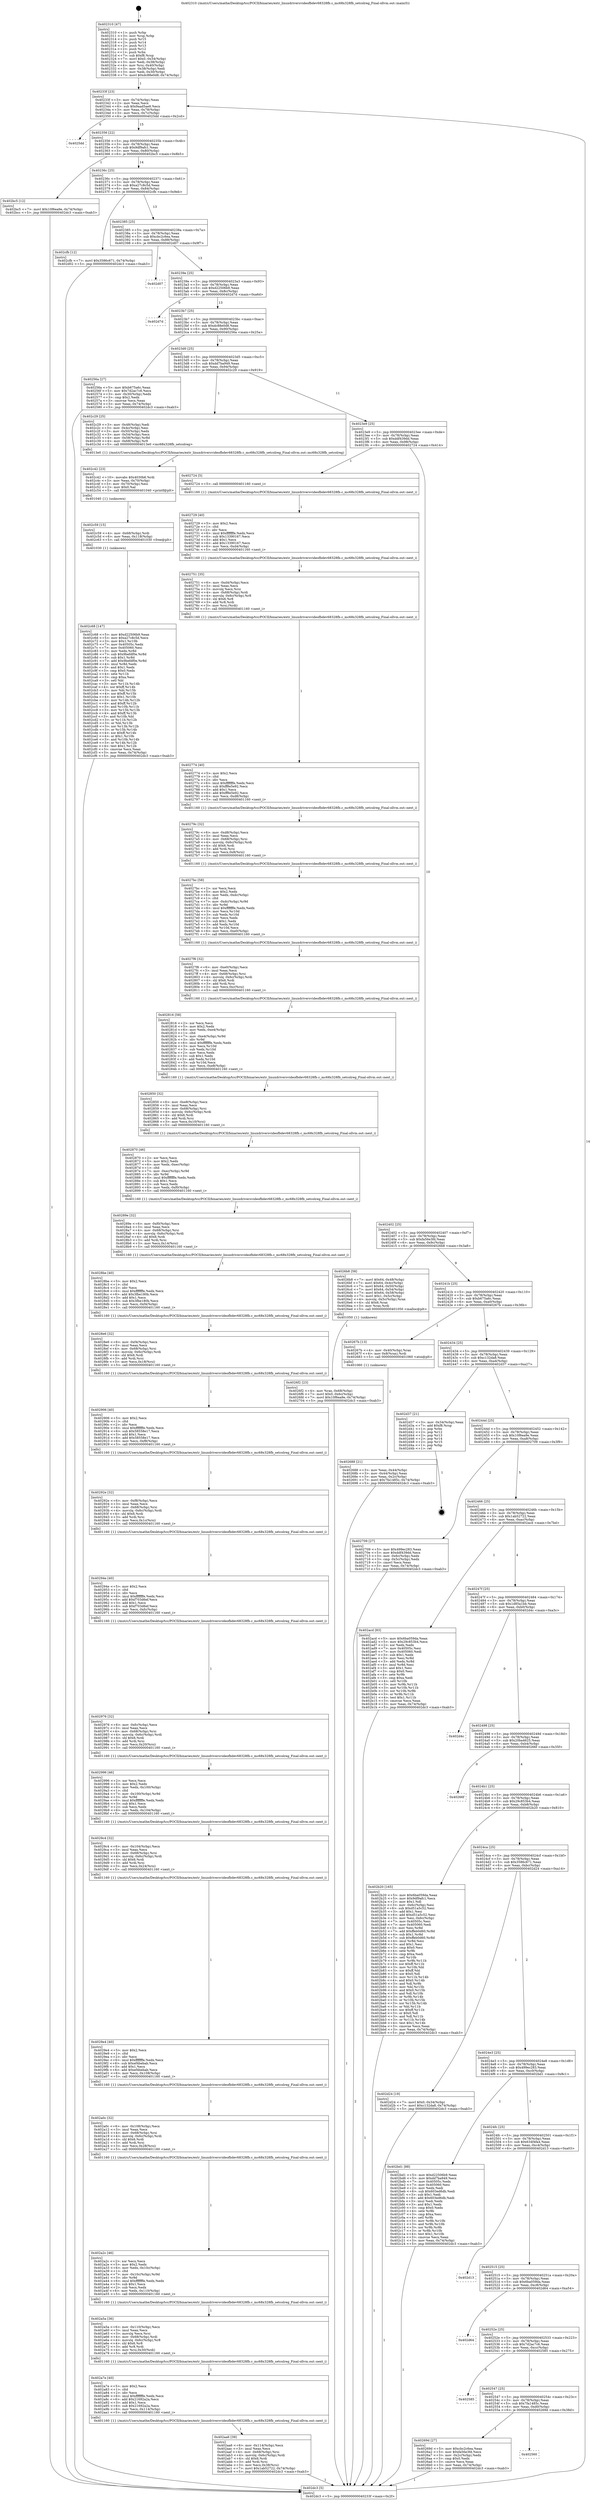 digraph "0x402310" {
  label = "0x402310 (/mnt/c/Users/mathe/Desktop/tcc/POCII/binaries/extr_linuxdriversvideofbdev68328fb.c_mc68x328fb_setcolreg_Final-ollvm.out::main(0))"
  labelloc = "t"
  node[shape=record]

  Entry [label="",width=0.3,height=0.3,shape=circle,fillcolor=black,style=filled]
  "0x40233f" [label="{
     0x40233f [23]\l
     | [instrs]\l
     &nbsp;&nbsp;0x40233f \<+3\>: mov -0x74(%rbp),%eax\l
     &nbsp;&nbsp;0x402342 \<+2\>: mov %eax,%ecx\l
     &nbsp;&nbsp;0x402344 \<+6\>: sub $0x9aad5ae9,%ecx\l
     &nbsp;&nbsp;0x40234a \<+3\>: mov %eax,-0x78(%rbp)\l
     &nbsp;&nbsp;0x40234d \<+3\>: mov %ecx,-0x7c(%rbp)\l
     &nbsp;&nbsp;0x402350 \<+6\>: je 00000000004025dd \<main+0x2cd\>\l
  }"]
  "0x4025dd" [label="{
     0x4025dd\l
  }", style=dashed]
  "0x402356" [label="{
     0x402356 [22]\l
     | [instrs]\l
     &nbsp;&nbsp;0x402356 \<+5\>: jmp 000000000040235b \<main+0x4b\>\l
     &nbsp;&nbsp;0x40235b \<+3\>: mov -0x78(%rbp),%eax\l
     &nbsp;&nbsp;0x40235e \<+5\>: sub $0x9df9afc1,%eax\l
     &nbsp;&nbsp;0x402363 \<+3\>: mov %eax,-0x80(%rbp)\l
     &nbsp;&nbsp;0x402366 \<+6\>: je 0000000000402bc5 \<main+0x8b5\>\l
  }"]
  Exit [label="",width=0.3,height=0.3,shape=circle,fillcolor=black,style=filled,peripheries=2]
  "0x402bc5" [label="{
     0x402bc5 [12]\l
     | [instrs]\l
     &nbsp;&nbsp;0x402bc5 \<+7\>: movl $0x10f6ea9e,-0x74(%rbp)\l
     &nbsp;&nbsp;0x402bcc \<+5\>: jmp 0000000000402dc3 \<main+0xab3\>\l
  }"]
  "0x40236c" [label="{
     0x40236c [25]\l
     | [instrs]\l
     &nbsp;&nbsp;0x40236c \<+5\>: jmp 0000000000402371 \<main+0x61\>\l
     &nbsp;&nbsp;0x402371 \<+3\>: mov -0x78(%rbp),%eax\l
     &nbsp;&nbsp;0x402374 \<+5\>: sub $0xa27c8c5d,%eax\l
     &nbsp;&nbsp;0x402379 \<+6\>: mov %eax,-0x84(%rbp)\l
     &nbsp;&nbsp;0x40237f \<+6\>: je 0000000000402cfb \<main+0x9eb\>\l
  }"]
  "0x402c68" [label="{
     0x402c68 [147]\l
     | [instrs]\l
     &nbsp;&nbsp;0x402c68 \<+5\>: mov $0xd22506b9,%eax\l
     &nbsp;&nbsp;0x402c6d \<+5\>: mov $0xa27c8c5d,%ecx\l
     &nbsp;&nbsp;0x402c72 \<+3\>: mov $0x1,%r10b\l
     &nbsp;&nbsp;0x402c75 \<+7\>: mov 0x40505c,%edx\l
     &nbsp;&nbsp;0x402c7c \<+7\>: mov 0x405060,%esi\l
     &nbsp;&nbsp;0x402c83 \<+3\>: mov %edx,%r8d\l
     &nbsp;&nbsp;0x402c86 \<+7\>: sub $0x9befdf0e,%r8d\l
     &nbsp;&nbsp;0x402c8d \<+4\>: sub $0x1,%r8d\l
     &nbsp;&nbsp;0x402c91 \<+7\>: add $0x9befdf0e,%r8d\l
     &nbsp;&nbsp;0x402c98 \<+4\>: imul %r8d,%edx\l
     &nbsp;&nbsp;0x402c9c \<+3\>: and $0x1,%edx\l
     &nbsp;&nbsp;0x402c9f \<+3\>: cmp $0x0,%edx\l
     &nbsp;&nbsp;0x402ca2 \<+4\>: sete %r11b\l
     &nbsp;&nbsp;0x402ca6 \<+3\>: cmp $0xa,%esi\l
     &nbsp;&nbsp;0x402ca9 \<+3\>: setl %bl\l
     &nbsp;&nbsp;0x402cac \<+3\>: mov %r11b,%r14b\l
     &nbsp;&nbsp;0x402caf \<+4\>: xor $0xff,%r14b\l
     &nbsp;&nbsp;0x402cb3 \<+3\>: mov %bl,%r15b\l
     &nbsp;&nbsp;0x402cb6 \<+4\>: xor $0xff,%r15b\l
     &nbsp;&nbsp;0x402cba \<+4\>: xor $0x1,%r10b\l
     &nbsp;&nbsp;0x402cbe \<+3\>: mov %r14b,%r12b\l
     &nbsp;&nbsp;0x402cc1 \<+4\>: and $0xff,%r12b\l
     &nbsp;&nbsp;0x402cc5 \<+3\>: and %r10b,%r11b\l
     &nbsp;&nbsp;0x402cc8 \<+3\>: mov %r15b,%r13b\l
     &nbsp;&nbsp;0x402ccb \<+4\>: and $0xff,%r13b\l
     &nbsp;&nbsp;0x402ccf \<+3\>: and %r10b,%bl\l
     &nbsp;&nbsp;0x402cd2 \<+3\>: or %r11b,%r12b\l
     &nbsp;&nbsp;0x402cd5 \<+3\>: or %bl,%r13b\l
     &nbsp;&nbsp;0x402cd8 \<+3\>: xor %r13b,%r12b\l
     &nbsp;&nbsp;0x402cdb \<+3\>: or %r15b,%r14b\l
     &nbsp;&nbsp;0x402cde \<+4\>: xor $0xff,%r14b\l
     &nbsp;&nbsp;0x402ce2 \<+4\>: or $0x1,%r10b\l
     &nbsp;&nbsp;0x402ce6 \<+3\>: and %r10b,%r14b\l
     &nbsp;&nbsp;0x402ce9 \<+3\>: or %r14b,%r12b\l
     &nbsp;&nbsp;0x402cec \<+4\>: test $0x1,%r12b\l
     &nbsp;&nbsp;0x402cf0 \<+3\>: cmovne %ecx,%eax\l
     &nbsp;&nbsp;0x402cf3 \<+3\>: mov %eax,-0x74(%rbp)\l
     &nbsp;&nbsp;0x402cf6 \<+5\>: jmp 0000000000402dc3 \<main+0xab3\>\l
  }"]
  "0x402cfb" [label="{
     0x402cfb [12]\l
     | [instrs]\l
     &nbsp;&nbsp;0x402cfb \<+7\>: movl $0x3586c671,-0x74(%rbp)\l
     &nbsp;&nbsp;0x402d02 \<+5\>: jmp 0000000000402dc3 \<main+0xab3\>\l
  }"]
  "0x402385" [label="{
     0x402385 [25]\l
     | [instrs]\l
     &nbsp;&nbsp;0x402385 \<+5\>: jmp 000000000040238a \<main+0x7a\>\l
     &nbsp;&nbsp;0x40238a \<+3\>: mov -0x78(%rbp),%eax\l
     &nbsp;&nbsp;0x40238d \<+5\>: sub $0xcbc2c6ea,%eax\l
     &nbsp;&nbsp;0x402392 \<+6\>: mov %eax,-0x88(%rbp)\l
     &nbsp;&nbsp;0x402398 \<+6\>: je 0000000000402d07 \<main+0x9f7\>\l
  }"]
  "0x402c59" [label="{
     0x402c59 [15]\l
     | [instrs]\l
     &nbsp;&nbsp;0x402c59 \<+4\>: mov -0x68(%rbp),%rdi\l
     &nbsp;&nbsp;0x402c5d \<+6\>: mov %eax,-0x118(%rbp)\l
     &nbsp;&nbsp;0x402c63 \<+5\>: call 0000000000401030 \<free@plt\>\l
     | [calls]\l
     &nbsp;&nbsp;0x401030 \{1\} (unknown)\l
  }"]
  "0x402d07" [label="{
     0x402d07\l
  }", style=dashed]
  "0x40239e" [label="{
     0x40239e [25]\l
     | [instrs]\l
     &nbsp;&nbsp;0x40239e \<+5\>: jmp 00000000004023a3 \<main+0x93\>\l
     &nbsp;&nbsp;0x4023a3 \<+3\>: mov -0x78(%rbp),%eax\l
     &nbsp;&nbsp;0x4023a6 \<+5\>: sub $0xd22506b9,%eax\l
     &nbsp;&nbsp;0x4023ab \<+6\>: mov %eax,-0x8c(%rbp)\l
     &nbsp;&nbsp;0x4023b1 \<+6\>: je 0000000000402d7d \<main+0xa6d\>\l
  }"]
  "0x402c42" [label="{
     0x402c42 [23]\l
     | [instrs]\l
     &nbsp;&nbsp;0x402c42 \<+10\>: movabs $0x4030b6,%rdi\l
     &nbsp;&nbsp;0x402c4c \<+3\>: mov %eax,-0x70(%rbp)\l
     &nbsp;&nbsp;0x402c4f \<+3\>: mov -0x70(%rbp),%esi\l
     &nbsp;&nbsp;0x402c52 \<+2\>: mov $0x0,%al\l
     &nbsp;&nbsp;0x402c54 \<+5\>: call 0000000000401040 \<printf@plt\>\l
     | [calls]\l
     &nbsp;&nbsp;0x401040 \{1\} (unknown)\l
  }"]
  "0x402d7d" [label="{
     0x402d7d\l
  }", style=dashed]
  "0x4023b7" [label="{
     0x4023b7 [25]\l
     | [instrs]\l
     &nbsp;&nbsp;0x4023b7 \<+5\>: jmp 00000000004023bc \<main+0xac\>\l
     &nbsp;&nbsp;0x4023bc \<+3\>: mov -0x78(%rbp),%eax\l
     &nbsp;&nbsp;0x4023bf \<+5\>: sub $0xdc88e0d8,%eax\l
     &nbsp;&nbsp;0x4023c4 \<+6\>: mov %eax,-0x90(%rbp)\l
     &nbsp;&nbsp;0x4023ca \<+6\>: je 000000000040256a \<main+0x25a\>\l
  }"]
  "0x402aa6" [label="{
     0x402aa6 [39]\l
     | [instrs]\l
     &nbsp;&nbsp;0x402aa6 \<+6\>: mov -0x114(%rbp),%ecx\l
     &nbsp;&nbsp;0x402aac \<+3\>: imul %eax,%ecx\l
     &nbsp;&nbsp;0x402aaf \<+4\>: mov -0x68(%rbp),%rsi\l
     &nbsp;&nbsp;0x402ab3 \<+4\>: movslq -0x6c(%rbp),%rdi\l
     &nbsp;&nbsp;0x402ab7 \<+4\>: shl $0x6,%rdi\l
     &nbsp;&nbsp;0x402abb \<+3\>: add %rdi,%rsi\l
     &nbsp;&nbsp;0x402abe \<+3\>: mov %ecx,0x38(%rsi)\l
     &nbsp;&nbsp;0x402ac1 \<+7\>: movl $0x1ab52722,-0x74(%rbp)\l
     &nbsp;&nbsp;0x402ac8 \<+5\>: jmp 0000000000402dc3 \<main+0xab3\>\l
  }"]
  "0x40256a" [label="{
     0x40256a [27]\l
     | [instrs]\l
     &nbsp;&nbsp;0x40256a \<+5\>: mov $0xb675a6c,%eax\l
     &nbsp;&nbsp;0x40256f \<+5\>: mov $0x7d2ac7c6,%ecx\l
     &nbsp;&nbsp;0x402574 \<+3\>: mov -0x30(%rbp),%edx\l
     &nbsp;&nbsp;0x402577 \<+3\>: cmp $0x2,%edx\l
     &nbsp;&nbsp;0x40257a \<+3\>: cmovne %ecx,%eax\l
     &nbsp;&nbsp;0x40257d \<+3\>: mov %eax,-0x74(%rbp)\l
     &nbsp;&nbsp;0x402580 \<+5\>: jmp 0000000000402dc3 \<main+0xab3\>\l
  }"]
  "0x4023d0" [label="{
     0x4023d0 [25]\l
     | [instrs]\l
     &nbsp;&nbsp;0x4023d0 \<+5\>: jmp 00000000004023d5 \<main+0xc5\>\l
     &nbsp;&nbsp;0x4023d5 \<+3\>: mov -0x78(%rbp),%eax\l
     &nbsp;&nbsp;0x4023d8 \<+5\>: sub $0xdd7ba949,%eax\l
     &nbsp;&nbsp;0x4023dd \<+6\>: mov %eax,-0x94(%rbp)\l
     &nbsp;&nbsp;0x4023e3 \<+6\>: je 0000000000402c29 \<main+0x919\>\l
  }"]
  "0x402dc3" [label="{
     0x402dc3 [5]\l
     | [instrs]\l
     &nbsp;&nbsp;0x402dc3 \<+5\>: jmp 000000000040233f \<main+0x2f\>\l
  }"]
  "0x402310" [label="{
     0x402310 [47]\l
     | [instrs]\l
     &nbsp;&nbsp;0x402310 \<+1\>: push %rbp\l
     &nbsp;&nbsp;0x402311 \<+3\>: mov %rsp,%rbp\l
     &nbsp;&nbsp;0x402314 \<+2\>: push %r15\l
     &nbsp;&nbsp;0x402316 \<+2\>: push %r14\l
     &nbsp;&nbsp;0x402318 \<+2\>: push %r13\l
     &nbsp;&nbsp;0x40231a \<+2\>: push %r12\l
     &nbsp;&nbsp;0x40231c \<+1\>: push %rbx\l
     &nbsp;&nbsp;0x40231d \<+7\>: sub $0xf8,%rsp\l
     &nbsp;&nbsp;0x402324 \<+7\>: movl $0x0,-0x34(%rbp)\l
     &nbsp;&nbsp;0x40232b \<+3\>: mov %edi,-0x38(%rbp)\l
     &nbsp;&nbsp;0x40232e \<+4\>: mov %rsi,-0x40(%rbp)\l
     &nbsp;&nbsp;0x402332 \<+3\>: mov -0x38(%rbp),%edi\l
     &nbsp;&nbsp;0x402335 \<+3\>: mov %edi,-0x30(%rbp)\l
     &nbsp;&nbsp;0x402338 \<+7\>: movl $0xdc88e0d8,-0x74(%rbp)\l
  }"]
  "0x402a7e" [label="{
     0x402a7e [40]\l
     | [instrs]\l
     &nbsp;&nbsp;0x402a7e \<+5\>: mov $0x2,%ecx\l
     &nbsp;&nbsp;0x402a83 \<+1\>: cltd\l
     &nbsp;&nbsp;0x402a84 \<+2\>: idiv %ecx\l
     &nbsp;&nbsp;0x402a86 \<+6\>: imul $0xfffffffe,%edx,%ecx\l
     &nbsp;&nbsp;0x402a8c \<+6\>: add $0x21692a2a,%ecx\l
     &nbsp;&nbsp;0x402a92 \<+3\>: add $0x1,%ecx\l
     &nbsp;&nbsp;0x402a95 \<+6\>: sub $0x21692a2a,%ecx\l
     &nbsp;&nbsp;0x402a9b \<+6\>: mov %ecx,-0x114(%rbp)\l
     &nbsp;&nbsp;0x402aa1 \<+5\>: call 0000000000401160 \<next_i\>\l
     | [calls]\l
     &nbsp;&nbsp;0x401160 \{1\} (/mnt/c/Users/mathe/Desktop/tcc/POCII/binaries/extr_linuxdriversvideofbdev68328fb.c_mc68x328fb_setcolreg_Final-ollvm.out::next_i)\l
  }"]
  "0x402c29" [label="{
     0x402c29 [25]\l
     | [instrs]\l
     &nbsp;&nbsp;0x402c29 \<+3\>: mov -0x48(%rbp),%edi\l
     &nbsp;&nbsp;0x402c2c \<+3\>: mov -0x4c(%rbp),%esi\l
     &nbsp;&nbsp;0x402c2f \<+3\>: mov -0x50(%rbp),%edx\l
     &nbsp;&nbsp;0x402c32 \<+3\>: mov -0x54(%rbp),%ecx\l
     &nbsp;&nbsp;0x402c35 \<+4\>: mov -0x58(%rbp),%r8d\l
     &nbsp;&nbsp;0x402c39 \<+4\>: mov -0x68(%rbp),%r9\l
     &nbsp;&nbsp;0x402c3d \<+5\>: call 00000000004013e0 \<mc68x328fb_setcolreg\>\l
     | [calls]\l
     &nbsp;&nbsp;0x4013e0 \{1\} (/mnt/c/Users/mathe/Desktop/tcc/POCII/binaries/extr_linuxdriversvideofbdev68328fb.c_mc68x328fb_setcolreg_Final-ollvm.out::mc68x328fb_setcolreg)\l
  }"]
  "0x4023e9" [label="{
     0x4023e9 [25]\l
     | [instrs]\l
     &nbsp;&nbsp;0x4023e9 \<+5\>: jmp 00000000004023ee \<main+0xde\>\l
     &nbsp;&nbsp;0x4023ee \<+3\>: mov -0x78(%rbp),%eax\l
     &nbsp;&nbsp;0x4023f1 \<+5\>: sub $0xddf439dd,%eax\l
     &nbsp;&nbsp;0x4023f6 \<+6\>: mov %eax,-0x98(%rbp)\l
     &nbsp;&nbsp;0x4023fc \<+6\>: je 0000000000402724 \<main+0x414\>\l
  }"]
  "0x402a5a" [label="{
     0x402a5a [36]\l
     | [instrs]\l
     &nbsp;&nbsp;0x402a5a \<+6\>: mov -0x110(%rbp),%ecx\l
     &nbsp;&nbsp;0x402a60 \<+3\>: imul %eax,%ecx\l
     &nbsp;&nbsp;0x402a63 \<+3\>: movslq %ecx,%rsi\l
     &nbsp;&nbsp;0x402a66 \<+4\>: mov -0x68(%rbp),%rdi\l
     &nbsp;&nbsp;0x402a6a \<+4\>: movslq -0x6c(%rbp),%r8\l
     &nbsp;&nbsp;0x402a6e \<+4\>: shl $0x6,%r8\l
     &nbsp;&nbsp;0x402a72 \<+3\>: add %r8,%rdi\l
     &nbsp;&nbsp;0x402a75 \<+4\>: mov %rsi,0x30(%rdi)\l
     &nbsp;&nbsp;0x402a79 \<+5\>: call 0000000000401160 \<next_i\>\l
     | [calls]\l
     &nbsp;&nbsp;0x401160 \{1\} (/mnt/c/Users/mathe/Desktop/tcc/POCII/binaries/extr_linuxdriversvideofbdev68328fb.c_mc68x328fb_setcolreg_Final-ollvm.out::next_i)\l
  }"]
  "0x402724" [label="{
     0x402724 [5]\l
     | [instrs]\l
     &nbsp;&nbsp;0x402724 \<+5\>: call 0000000000401160 \<next_i\>\l
     | [calls]\l
     &nbsp;&nbsp;0x401160 \{1\} (/mnt/c/Users/mathe/Desktop/tcc/POCII/binaries/extr_linuxdriversvideofbdev68328fb.c_mc68x328fb_setcolreg_Final-ollvm.out::next_i)\l
  }"]
  "0x402402" [label="{
     0x402402 [25]\l
     | [instrs]\l
     &nbsp;&nbsp;0x402402 \<+5\>: jmp 0000000000402407 \<main+0xf7\>\l
     &nbsp;&nbsp;0x402407 \<+3\>: mov -0x78(%rbp),%eax\l
     &nbsp;&nbsp;0x40240a \<+5\>: sub $0xfa56e3fd,%eax\l
     &nbsp;&nbsp;0x40240f \<+6\>: mov %eax,-0x9c(%rbp)\l
     &nbsp;&nbsp;0x402415 \<+6\>: je 00000000004026b8 \<main+0x3a8\>\l
  }"]
  "0x402a2c" [label="{
     0x402a2c [46]\l
     | [instrs]\l
     &nbsp;&nbsp;0x402a2c \<+2\>: xor %ecx,%ecx\l
     &nbsp;&nbsp;0x402a2e \<+5\>: mov $0x2,%edx\l
     &nbsp;&nbsp;0x402a33 \<+6\>: mov %edx,-0x10c(%rbp)\l
     &nbsp;&nbsp;0x402a39 \<+1\>: cltd\l
     &nbsp;&nbsp;0x402a3a \<+7\>: mov -0x10c(%rbp),%r9d\l
     &nbsp;&nbsp;0x402a41 \<+3\>: idiv %r9d\l
     &nbsp;&nbsp;0x402a44 \<+6\>: imul $0xfffffffe,%edx,%edx\l
     &nbsp;&nbsp;0x402a4a \<+3\>: sub $0x1,%ecx\l
     &nbsp;&nbsp;0x402a4d \<+2\>: sub %ecx,%edx\l
     &nbsp;&nbsp;0x402a4f \<+6\>: mov %edx,-0x110(%rbp)\l
     &nbsp;&nbsp;0x402a55 \<+5\>: call 0000000000401160 \<next_i\>\l
     | [calls]\l
     &nbsp;&nbsp;0x401160 \{1\} (/mnt/c/Users/mathe/Desktop/tcc/POCII/binaries/extr_linuxdriversvideofbdev68328fb.c_mc68x328fb_setcolreg_Final-ollvm.out::next_i)\l
  }"]
  "0x4026b8" [label="{
     0x4026b8 [58]\l
     | [instrs]\l
     &nbsp;&nbsp;0x4026b8 \<+7\>: movl $0x64,-0x48(%rbp)\l
     &nbsp;&nbsp;0x4026bf \<+7\>: movl $0x64,-0x4c(%rbp)\l
     &nbsp;&nbsp;0x4026c6 \<+7\>: movl $0x64,-0x50(%rbp)\l
     &nbsp;&nbsp;0x4026cd \<+7\>: movl $0x64,-0x54(%rbp)\l
     &nbsp;&nbsp;0x4026d4 \<+7\>: movl $0x64,-0x58(%rbp)\l
     &nbsp;&nbsp;0x4026db \<+7\>: movl $0x1,-0x5c(%rbp)\l
     &nbsp;&nbsp;0x4026e2 \<+4\>: movslq -0x5c(%rbp),%rax\l
     &nbsp;&nbsp;0x4026e6 \<+4\>: shl $0x6,%rax\l
     &nbsp;&nbsp;0x4026ea \<+3\>: mov %rax,%rdi\l
     &nbsp;&nbsp;0x4026ed \<+5\>: call 0000000000401050 \<malloc@plt\>\l
     | [calls]\l
     &nbsp;&nbsp;0x401050 \{1\} (unknown)\l
  }"]
  "0x40241b" [label="{
     0x40241b [25]\l
     | [instrs]\l
     &nbsp;&nbsp;0x40241b \<+5\>: jmp 0000000000402420 \<main+0x110\>\l
     &nbsp;&nbsp;0x402420 \<+3\>: mov -0x78(%rbp),%eax\l
     &nbsp;&nbsp;0x402423 \<+5\>: sub $0xb675a6c,%eax\l
     &nbsp;&nbsp;0x402428 \<+6\>: mov %eax,-0xa0(%rbp)\l
     &nbsp;&nbsp;0x40242e \<+6\>: je 000000000040267b \<main+0x36b\>\l
  }"]
  "0x402a0c" [label="{
     0x402a0c [32]\l
     | [instrs]\l
     &nbsp;&nbsp;0x402a0c \<+6\>: mov -0x108(%rbp),%ecx\l
     &nbsp;&nbsp;0x402a12 \<+3\>: imul %eax,%ecx\l
     &nbsp;&nbsp;0x402a15 \<+4\>: mov -0x68(%rbp),%rsi\l
     &nbsp;&nbsp;0x402a19 \<+4\>: movslq -0x6c(%rbp),%rdi\l
     &nbsp;&nbsp;0x402a1d \<+4\>: shl $0x6,%rdi\l
     &nbsp;&nbsp;0x402a21 \<+3\>: add %rdi,%rsi\l
     &nbsp;&nbsp;0x402a24 \<+3\>: mov %ecx,0x28(%rsi)\l
     &nbsp;&nbsp;0x402a27 \<+5\>: call 0000000000401160 \<next_i\>\l
     | [calls]\l
     &nbsp;&nbsp;0x401160 \{1\} (/mnt/c/Users/mathe/Desktop/tcc/POCII/binaries/extr_linuxdriversvideofbdev68328fb.c_mc68x328fb_setcolreg_Final-ollvm.out::next_i)\l
  }"]
  "0x40267b" [label="{
     0x40267b [13]\l
     | [instrs]\l
     &nbsp;&nbsp;0x40267b \<+4\>: mov -0x40(%rbp),%rax\l
     &nbsp;&nbsp;0x40267f \<+4\>: mov 0x8(%rax),%rdi\l
     &nbsp;&nbsp;0x402683 \<+5\>: call 0000000000401060 \<atoi@plt\>\l
     | [calls]\l
     &nbsp;&nbsp;0x401060 \{1\} (unknown)\l
  }"]
  "0x402434" [label="{
     0x402434 [25]\l
     | [instrs]\l
     &nbsp;&nbsp;0x402434 \<+5\>: jmp 0000000000402439 \<main+0x129\>\l
     &nbsp;&nbsp;0x402439 \<+3\>: mov -0x78(%rbp),%eax\l
     &nbsp;&nbsp;0x40243c \<+5\>: sub $0xc132da8,%eax\l
     &nbsp;&nbsp;0x402441 \<+6\>: mov %eax,-0xa4(%rbp)\l
     &nbsp;&nbsp;0x402447 \<+6\>: je 0000000000402d37 \<main+0xa27\>\l
  }"]
  "0x402688" [label="{
     0x402688 [21]\l
     | [instrs]\l
     &nbsp;&nbsp;0x402688 \<+3\>: mov %eax,-0x44(%rbp)\l
     &nbsp;&nbsp;0x40268b \<+3\>: mov -0x44(%rbp),%eax\l
     &nbsp;&nbsp;0x40268e \<+3\>: mov %eax,-0x2c(%rbp)\l
     &nbsp;&nbsp;0x402691 \<+7\>: movl $0x7fa1485c,-0x74(%rbp)\l
     &nbsp;&nbsp;0x402698 \<+5\>: jmp 0000000000402dc3 \<main+0xab3\>\l
  }"]
  "0x4029e4" [label="{
     0x4029e4 [40]\l
     | [instrs]\l
     &nbsp;&nbsp;0x4029e4 \<+5\>: mov $0x2,%ecx\l
     &nbsp;&nbsp;0x4029e9 \<+1\>: cltd\l
     &nbsp;&nbsp;0x4029ea \<+2\>: idiv %ecx\l
     &nbsp;&nbsp;0x4029ec \<+6\>: imul $0xfffffffe,%edx,%ecx\l
     &nbsp;&nbsp;0x4029f2 \<+6\>: sub $0xef4bebab,%ecx\l
     &nbsp;&nbsp;0x4029f8 \<+3\>: add $0x1,%ecx\l
     &nbsp;&nbsp;0x4029fb \<+6\>: add $0xef4bebab,%ecx\l
     &nbsp;&nbsp;0x402a01 \<+6\>: mov %ecx,-0x108(%rbp)\l
     &nbsp;&nbsp;0x402a07 \<+5\>: call 0000000000401160 \<next_i\>\l
     | [calls]\l
     &nbsp;&nbsp;0x401160 \{1\} (/mnt/c/Users/mathe/Desktop/tcc/POCII/binaries/extr_linuxdriversvideofbdev68328fb.c_mc68x328fb_setcolreg_Final-ollvm.out::next_i)\l
  }"]
  "0x402d37" [label="{
     0x402d37 [21]\l
     | [instrs]\l
     &nbsp;&nbsp;0x402d37 \<+3\>: mov -0x34(%rbp),%eax\l
     &nbsp;&nbsp;0x402d3a \<+7\>: add $0xf8,%rsp\l
     &nbsp;&nbsp;0x402d41 \<+1\>: pop %rbx\l
     &nbsp;&nbsp;0x402d42 \<+2\>: pop %r12\l
     &nbsp;&nbsp;0x402d44 \<+2\>: pop %r13\l
     &nbsp;&nbsp;0x402d46 \<+2\>: pop %r14\l
     &nbsp;&nbsp;0x402d48 \<+2\>: pop %r15\l
     &nbsp;&nbsp;0x402d4a \<+1\>: pop %rbp\l
     &nbsp;&nbsp;0x402d4b \<+1\>: ret\l
  }"]
  "0x40244d" [label="{
     0x40244d [25]\l
     | [instrs]\l
     &nbsp;&nbsp;0x40244d \<+5\>: jmp 0000000000402452 \<main+0x142\>\l
     &nbsp;&nbsp;0x402452 \<+3\>: mov -0x78(%rbp),%eax\l
     &nbsp;&nbsp;0x402455 \<+5\>: sub $0x10f6ea9e,%eax\l
     &nbsp;&nbsp;0x40245a \<+6\>: mov %eax,-0xa8(%rbp)\l
     &nbsp;&nbsp;0x402460 \<+6\>: je 0000000000402709 \<main+0x3f9\>\l
  }"]
  "0x4029c4" [label="{
     0x4029c4 [32]\l
     | [instrs]\l
     &nbsp;&nbsp;0x4029c4 \<+6\>: mov -0x104(%rbp),%ecx\l
     &nbsp;&nbsp;0x4029ca \<+3\>: imul %eax,%ecx\l
     &nbsp;&nbsp;0x4029cd \<+4\>: mov -0x68(%rbp),%rsi\l
     &nbsp;&nbsp;0x4029d1 \<+4\>: movslq -0x6c(%rbp),%rdi\l
     &nbsp;&nbsp;0x4029d5 \<+4\>: shl $0x6,%rdi\l
     &nbsp;&nbsp;0x4029d9 \<+3\>: add %rdi,%rsi\l
     &nbsp;&nbsp;0x4029dc \<+3\>: mov %ecx,0x24(%rsi)\l
     &nbsp;&nbsp;0x4029df \<+5\>: call 0000000000401160 \<next_i\>\l
     | [calls]\l
     &nbsp;&nbsp;0x401160 \{1\} (/mnt/c/Users/mathe/Desktop/tcc/POCII/binaries/extr_linuxdriversvideofbdev68328fb.c_mc68x328fb_setcolreg_Final-ollvm.out::next_i)\l
  }"]
  "0x402709" [label="{
     0x402709 [27]\l
     | [instrs]\l
     &nbsp;&nbsp;0x402709 \<+5\>: mov $0x499ec283,%eax\l
     &nbsp;&nbsp;0x40270e \<+5\>: mov $0xddf439dd,%ecx\l
     &nbsp;&nbsp;0x402713 \<+3\>: mov -0x6c(%rbp),%edx\l
     &nbsp;&nbsp;0x402716 \<+3\>: cmp -0x5c(%rbp),%edx\l
     &nbsp;&nbsp;0x402719 \<+3\>: cmovl %ecx,%eax\l
     &nbsp;&nbsp;0x40271c \<+3\>: mov %eax,-0x74(%rbp)\l
     &nbsp;&nbsp;0x40271f \<+5\>: jmp 0000000000402dc3 \<main+0xab3\>\l
  }"]
  "0x402466" [label="{
     0x402466 [25]\l
     | [instrs]\l
     &nbsp;&nbsp;0x402466 \<+5\>: jmp 000000000040246b \<main+0x15b\>\l
     &nbsp;&nbsp;0x40246b \<+3\>: mov -0x78(%rbp),%eax\l
     &nbsp;&nbsp;0x40246e \<+5\>: sub $0x1ab52722,%eax\l
     &nbsp;&nbsp;0x402473 \<+6\>: mov %eax,-0xac(%rbp)\l
     &nbsp;&nbsp;0x402479 \<+6\>: je 0000000000402acd \<main+0x7bd\>\l
  }"]
  "0x402996" [label="{
     0x402996 [46]\l
     | [instrs]\l
     &nbsp;&nbsp;0x402996 \<+2\>: xor %ecx,%ecx\l
     &nbsp;&nbsp;0x402998 \<+5\>: mov $0x2,%edx\l
     &nbsp;&nbsp;0x40299d \<+6\>: mov %edx,-0x100(%rbp)\l
     &nbsp;&nbsp;0x4029a3 \<+1\>: cltd\l
     &nbsp;&nbsp;0x4029a4 \<+7\>: mov -0x100(%rbp),%r9d\l
     &nbsp;&nbsp;0x4029ab \<+3\>: idiv %r9d\l
     &nbsp;&nbsp;0x4029ae \<+6\>: imul $0xfffffffe,%edx,%edx\l
     &nbsp;&nbsp;0x4029b4 \<+3\>: sub $0x1,%ecx\l
     &nbsp;&nbsp;0x4029b7 \<+2\>: sub %ecx,%edx\l
     &nbsp;&nbsp;0x4029b9 \<+6\>: mov %edx,-0x104(%rbp)\l
     &nbsp;&nbsp;0x4029bf \<+5\>: call 0000000000401160 \<next_i\>\l
     | [calls]\l
     &nbsp;&nbsp;0x401160 \{1\} (/mnt/c/Users/mathe/Desktop/tcc/POCII/binaries/extr_linuxdriversvideofbdev68328fb.c_mc68x328fb_setcolreg_Final-ollvm.out::next_i)\l
  }"]
  "0x402acd" [label="{
     0x402acd [83]\l
     | [instrs]\l
     &nbsp;&nbsp;0x402acd \<+5\>: mov $0x6ba059da,%eax\l
     &nbsp;&nbsp;0x402ad2 \<+5\>: mov $0x29c853b4,%ecx\l
     &nbsp;&nbsp;0x402ad7 \<+2\>: xor %edx,%edx\l
     &nbsp;&nbsp;0x402ad9 \<+7\>: mov 0x40505c,%esi\l
     &nbsp;&nbsp;0x402ae0 \<+7\>: mov 0x405060,%edi\l
     &nbsp;&nbsp;0x402ae7 \<+3\>: sub $0x1,%edx\l
     &nbsp;&nbsp;0x402aea \<+3\>: mov %esi,%r8d\l
     &nbsp;&nbsp;0x402aed \<+3\>: add %edx,%r8d\l
     &nbsp;&nbsp;0x402af0 \<+4\>: imul %r8d,%esi\l
     &nbsp;&nbsp;0x402af4 \<+3\>: and $0x1,%esi\l
     &nbsp;&nbsp;0x402af7 \<+3\>: cmp $0x0,%esi\l
     &nbsp;&nbsp;0x402afa \<+4\>: sete %r9b\l
     &nbsp;&nbsp;0x402afe \<+3\>: cmp $0xa,%edi\l
     &nbsp;&nbsp;0x402b01 \<+4\>: setl %r10b\l
     &nbsp;&nbsp;0x402b05 \<+3\>: mov %r9b,%r11b\l
     &nbsp;&nbsp;0x402b08 \<+3\>: and %r10b,%r11b\l
     &nbsp;&nbsp;0x402b0b \<+3\>: xor %r10b,%r9b\l
     &nbsp;&nbsp;0x402b0e \<+3\>: or %r9b,%r11b\l
     &nbsp;&nbsp;0x402b11 \<+4\>: test $0x1,%r11b\l
     &nbsp;&nbsp;0x402b15 \<+3\>: cmovne %ecx,%eax\l
     &nbsp;&nbsp;0x402b18 \<+3\>: mov %eax,-0x74(%rbp)\l
     &nbsp;&nbsp;0x402b1b \<+5\>: jmp 0000000000402dc3 \<main+0xab3\>\l
  }"]
  "0x40247f" [label="{
     0x40247f [25]\l
     | [instrs]\l
     &nbsp;&nbsp;0x40247f \<+5\>: jmp 0000000000402484 \<main+0x174\>\l
     &nbsp;&nbsp;0x402484 \<+3\>: mov -0x78(%rbp),%eax\l
     &nbsp;&nbsp;0x402487 \<+5\>: sub $0x1d85a1bb,%eax\l
     &nbsp;&nbsp;0x40248c \<+6\>: mov %eax,-0xb0(%rbp)\l
     &nbsp;&nbsp;0x402492 \<+6\>: je 0000000000402d4c \<main+0xa3c\>\l
  }"]
  "0x402976" [label="{
     0x402976 [32]\l
     | [instrs]\l
     &nbsp;&nbsp;0x402976 \<+6\>: mov -0xfc(%rbp),%ecx\l
     &nbsp;&nbsp;0x40297c \<+3\>: imul %eax,%ecx\l
     &nbsp;&nbsp;0x40297f \<+4\>: mov -0x68(%rbp),%rsi\l
     &nbsp;&nbsp;0x402983 \<+4\>: movslq -0x6c(%rbp),%rdi\l
     &nbsp;&nbsp;0x402987 \<+4\>: shl $0x6,%rdi\l
     &nbsp;&nbsp;0x40298b \<+3\>: add %rdi,%rsi\l
     &nbsp;&nbsp;0x40298e \<+3\>: mov %ecx,0x20(%rsi)\l
     &nbsp;&nbsp;0x402991 \<+5\>: call 0000000000401160 \<next_i\>\l
     | [calls]\l
     &nbsp;&nbsp;0x401160 \{1\} (/mnt/c/Users/mathe/Desktop/tcc/POCII/binaries/extr_linuxdriversvideofbdev68328fb.c_mc68x328fb_setcolreg_Final-ollvm.out::next_i)\l
  }"]
  "0x402d4c" [label="{
     0x402d4c\l
  }", style=dashed]
  "0x402498" [label="{
     0x402498 [25]\l
     | [instrs]\l
     &nbsp;&nbsp;0x402498 \<+5\>: jmp 000000000040249d \<main+0x18d\>\l
     &nbsp;&nbsp;0x40249d \<+3\>: mov -0x78(%rbp),%eax\l
     &nbsp;&nbsp;0x4024a0 \<+5\>: sub $0x20ba4625,%eax\l
     &nbsp;&nbsp;0x4024a5 \<+6\>: mov %eax,-0xb4(%rbp)\l
     &nbsp;&nbsp;0x4024ab \<+6\>: je 000000000040266f \<main+0x35f\>\l
  }"]
  "0x40294e" [label="{
     0x40294e [40]\l
     | [instrs]\l
     &nbsp;&nbsp;0x40294e \<+5\>: mov $0x2,%ecx\l
     &nbsp;&nbsp;0x402953 \<+1\>: cltd\l
     &nbsp;&nbsp;0x402954 \<+2\>: idiv %ecx\l
     &nbsp;&nbsp;0x402956 \<+6\>: imul $0xfffffffe,%edx,%ecx\l
     &nbsp;&nbsp;0x40295c \<+6\>: add $0xf703d6ef,%ecx\l
     &nbsp;&nbsp;0x402962 \<+3\>: add $0x1,%ecx\l
     &nbsp;&nbsp;0x402965 \<+6\>: sub $0xf703d6ef,%ecx\l
     &nbsp;&nbsp;0x40296b \<+6\>: mov %ecx,-0xfc(%rbp)\l
     &nbsp;&nbsp;0x402971 \<+5\>: call 0000000000401160 \<next_i\>\l
     | [calls]\l
     &nbsp;&nbsp;0x401160 \{1\} (/mnt/c/Users/mathe/Desktop/tcc/POCII/binaries/extr_linuxdriversvideofbdev68328fb.c_mc68x328fb_setcolreg_Final-ollvm.out::next_i)\l
  }"]
  "0x40266f" [label="{
     0x40266f\l
  }", style=dashed]
  "0x4024b1" [label="{
     0x4024b1 [25]\l
     | [instrs]\l
     &nbsp;&nbsp;0x4024b1 \<+5\>: jmp 00000000004024b6 \<main+0x1a6\>\l
     &nbsp;&nbsp;0x4024b6 \<+3\>: mov -0x78(%rbp),%eax\l
     &nbsp;&nbsp;0x4024b9 \<+5\>: sub $0x29c853b4,%eax\l
     &nbsp;&nbsp;0x4024be \<+6\>: mov %eax,-0xb8(%rbp)\l
     &nbsp;&nbsp;0x4024c4 \<+6\>: je 0000000000402b20 \<main+0x810\>\l
  }"]
  "0x40292e" [label="{
     0x40292e [32]\l
     | [instrs]\l
     &nbsp;&nbsp;0x40292e \<+6\>: mov -0xf8(%rbp),%ecx\l
     &nbsp;&nbsp;0x402934 \<+3\>: imul %eax,%ecx\l
     &nbsp;&nbsp;0x402937 \<+4\>: mov -0x68(%rbp),%rsi\l
     &nbsp;&nbsp;0x40293b \<+4\>: movslq -0x6c(%rbp),%rdi\l
     &nbsp;&nbsp;0x40293f \<+4\>: shl $0x6,%rdi\l
     &nbsp;&nbsp;0x402943 \<+3\>: add %rdi,%rsi\l
     &nbsp;&nbsp;0x402946 \<+3\>: mov %ecx,0x1c(%rsi)\l
     &nbsp;&nbsp;0x402949 \<+5\>: call 0000000000401160 \<next_i\>\l
     | [calls]\l
     &nbsp;&nbsp;0x401160 \{1\} (/mnt/c/Users/mathe/Desktop/tcc/POCII/binaries/extr_linuxdriversvideofbdev68328fb.c_mc68x328fb_setcolreg_Final-ollvm.out::next_i)\l
  }"]
  "0x402b20" [label="{
     0x402b20 [165]\l
     | [instrs]\l
     &nbsp;&nbsp;0x402b20 \<+5\>: mov $0x6ba059da,%eax\l
     &nbsp;&nbsp;0x402b25 \<+5\>: mov $0x9df9afc1,%ecx\l
     &nbsp;&nbsp;0x402b2a \<+2\>: mov $0x1,%dl\l
     &nbsp;&nbsp;0x402b2c \<+3\>: mov -0x6c(%rbp),%esi\l
     &nbsp;&nbsp;0x402b2f \<+6\>: sub $0xd51a5c52,%esi\l
     &nbsp;&nbsp;0x402b35 \<+3\>: add $0x1,%esi\l
     &nbsp;&nbsp;0x402b38 \<+6\>: add $0xd51a5c52,%esi\l
     &nbsp;&nbsp;0x402b3e \<+3\>: mov %esi,-0x6c(%rbp)\l
     &nbsp;&nbsp;0x402b41 \<+7\>: mov 0x40505c,%esi\l
     &nbsp;&nbsp;0x402b48 \<+7\>: mov 0x405060,%edi\l
     &nbsp;&nbsp;0x402b4f \<+3\>: mov %esi,%r8d\l
     &nbsp;&nbsp;0x402b52 \<+7\>: add $0xffeb0d60,%r8d\l
     &nbsp;&nbsp;0x402b59 \<+4\>: sub $0x1,%r8d\l
     &nbsp;&nbsp;0x402b5d \<+7\>: sub $0xffeb0d60,%r8d\l
     &nbsp;&nbsp;0x402b64 \<+4\>: imul %r8d,%esi\l
     &nbsp;&nbsp;0x402b68 \<+3\>: and $0x1,%esi\l
     &nbsp;&nbsp;0x402b6b \<+3\>: cmp $0x0,%esi\l
     &nbsp;&nbsp;0x402b6e \<+4\>: sete %r9b\l
     &nbsp;&nbsp;0x402b72 \<+3\>: cmp $0xa,%edi\l
     &nbsp;&nbsp;0x402b75 \<+4\>: setl %r10b\l
     &nbsp;&nbsp;0x402b79 \<+3\>: mov %r9b,%r11b\l
     &nbsp;&nbsp;0x402b7c \<+4\>: xor $0xff,%r11b\l
     &nbsp;&nbsp;0x402b80 \<+3\>: mov %r10b,%bl\l
     &nbsp;&nbsp;0x402b83 \<+3\>: xor $0xff,%bl\l
     &nbsp;&nbsp;0x402b86 \<+3\>: xor $0x0,%dl\l
     &nbsp;&nbsp;0x402b89 \<+3\>: mov %r11b,%r14b\l
     &nbsp;&nbsp;0x402b8c \<+4\>: and $0x0,%r14b\l
     &nbsp;&nbsp;0x402b90 \<+3\>: and %dl,%r9b\l
     &nbsp;&nbsp;0x402b93 \<+3\>: mov %bl,%r15b\l
     &nbsp;&nbsp;0x402b96 \<+4\>: and $0x0,%r15b\l
     &nbsp;&nbsp;0x402b9a \<+3\>: and %dl,%r10b\l
     &nbsp;&nbsp;0x402b9d \<+3\>: or %r9b,%r14b\l
     &nbsp;&nbsp;0x402ba0 \<+3\>: or %r10b,%r15b\l
     &nbsp;&nbsp;0x402ba3 \<+3\>: xor %r15b,%r14b\l
     &nbsp;&nbsp;0x402ba6 \<+3\>: or %bl,%r11b\l
     &nbsp;&nbsp;0x402ba9 \<+4\>: xor $0xff,%r11b\l
     &nbsp;&nbsp;0x402bad \<+3\>: or $0x0,%dl\l
     &nbsp;&nbsp;0x402bb0 \<+3\>: and %dl,%r11b\l
     &nbsp;&nbsp;0x402bb3 \<+3\>: or %r11b,%r14b\l
     &nbsp;&nbsp;0x402bb6 \<+4\>: test $0x1,%r14b\l
     &nbsp;&nbsp;0x402bba \<+3\>: cmovne %ecx,%eax\l
     &nbsp;&nbsp;0x402bbd \<+3\>: mov %eax,-0x74(%rbp)\l
     &nbsp;&nbsp;0x402bc0 \<+5\>: jmp 0000000000402dc3 \<main+0xab3\>\l
  }"]
  "0x4024ca" [label="{
     0x4024ca [25]\l
     | [instrs]\l
     &nbsp;&nbsp;0x4024ca \<+5\>: jmp 00000000004024cf \<main+0x1bf\>\l
     &nbsp;&nbsp;0x4024cf \<+3\>: mov -0x78(%rbp),%eax\l
     &nbsp;&nbsp;0x4024d2 \<+5\>: sub $0x3586c671,%eax\l
     &nbsp;&nbsp;0x4024d7 \<+6\>: mov %eax,-0xbc(%rbp)\l
     &nbsp;&nbsp;0x4024dd \<+6\>: je 0000000000402d24 \<main+0xa14\>\l
  }"]
  "0x402906" [label="{
     0x402906 [40]\l
     | [instrs]\l
     &nbsp;&nbsp;0x402906 \<+5\>: mov $0x2,%ecx\l
     &nbsp;&nbsp;0x40290b \<+1\>: cltd\l
     &nbsp;&nbsp;0x40290c \<+2\>: idiv %ecx\l
     &nbsp;&nbsp;0x40290e \<+6\>: imul $0xfffffffe,%edx,%ecx\l
     &nbsp;&nbsp;0x402914 \<+6\>: sub $0x58558e17,%ecx\l
     &nbsp;&nbsp;0x40291a \<+3\>: add $0x1,%ecx\l
     &nbsp;&nbsp;0x40291d \<+6\>: add $0x58558e17,%ecx\l
     &nbsp;&nbsp;0x402923 \<+6\>: mov %ecx,-0xf8(%rbp)\l
     &nbsp;&nbsp;0x402929 \<+5\>: call 0000000000401160 \<next_i\>\l
     | [calls]\l
     &nbsp;&nbsp;0x401160 \{1\} (/mnt/c/Users/mathe/Desktop/tcc/POCII/binaries/extr_linuxdriversvideofbdev68328fb.c_mc68x328fb_setcolreg_Final-ollvm.out::next_i)\l
  }"]
  "0x402d24" [label="{
     0x402d24 [19]\l
     | [instrs]\l
     &nbsp;&nbsp;0x402d24 \<+7\>: movl $0x0,-0x34(%rbp)\l
     &nbsp;&nbsp;0x402d2b \<+7\>: movl $0xc132da8,-0x74(%rbp)\l
     &nbsp;&nbsp;0x402d32 \<+5\>: jmp 0000000000402dc3 \<main+0xab3\>\l
  }"]
  "0x4024e3" [label="{
     0x4024e3 [25]\l
     | [instrs]\l
     &nbsp;&nbsp;0x4024e3 \<+5\>: jmp 00000000004024e8 \<main+0x1d8\>\l
     &nbsp;&nbsp;0x4024e8 \<+3\>: mov -0x78(%rbp),%eax\l
     &nbsp;&nbsp;0x4024eb \<+5\>: sub $0x499ec283,%eax\l
     &nbsp;&nbsp;0x4024f0 \<+6\>: mov %eax,-0xc0(%rbp)\l
     &nbsp;&nbsp;0x4024f6 \<+6\>: je 0000000000402bd1 \<main+0x8c1\>\l
  }"]
  "0x4028e6" [label="{
     0x4028e6 [32]\l
     | [instrs]\l
     &nbsp;&nbsp;0x4028e6 \<+6\>: mov -0xf4(%rbp),%ecx\l
     &nbsp;&nbsp;0x4028ec \<+3\>: imul %eax,%ecx\l
     &nbsp;&nbsp;0x4028ef \<+4\>: mov -0x68(%rbp),%rsi\l
     &nbsp;&nbsp;0x4028f3 \<+4\>: movslq -0x6c(%rbp),%rdi\l
     &nbsp;&nbsp;0x4028f7 \<+4\>: shl $0x6,%rdi\l
     &nbsp;&nbsp;0x4028fb \<+3\>: add %rdi,%rsi\l
     &nbsp;&nbsp;0x4028fe \<+3\>: mov %ecx,0x18(%rsi)\l
     &nbsp;&nbsp;0x402901 \<+5\>: call 0000000000401160 \<next_i\>\l
     | [calls]\l
     &nbsp;&nbsp;0x401160 \{1\} (/mnt/c/Users/mathe/Desktop/tcc/POCII/binaries/extr_linuxdriversvideofbdev68328fb.c_mc68x328fb_setcolreg_Final-ollvm.out::next_i)\l
  }"]
  "0x402bd1" [label="{
     0x402bd1 [88]\l
     | [instrs]\l
     &nbsp;&nbsp;0x402bd1 \<+5\>: mov $0xd22506b9,%eax\l
     &nbsp;&nbsp;0x402bd6 \<+5\>: mov $0xdd7ba949,%ecx\l
     &nbsp;&nbsp;0x402bdb \<+7\>: mov 0x40505c,%edx\l
     &nbsp;&nbsp;0x402be2 \<+7\>: mov 0x405060,%esi\l
     &nbsp;&nbsp;0x402be9 \<+2\>: mov %edx,%edi\l
     &nbsp;&nbsp;0x402beb \<+6\>: sub $0x603ed6db,%edi\l
     &nbsp;&nbsp;0x402bf1 \<+3\>: sub $0x1,%edi\l
     &nbsp;&nbsp;0x402bf4 \<+6\>: add $0x603ed6db,%edi\l
     &nbsp;&nbsp;0x402bfa \<+3\>: imul %edi,%edx\l
     &nbsp;&nbsp;0x402bfd \<+3\>: and $0x1,%edx\l
     &nbsp;&nbsp;0x402c00 \<+3\>: cmp $0x0,%edx\l
     &nbsp;&nbsp;0x402c03 \<+4\>: sete %r8b\l
     &nbsp;&nbsp;0x402c07 \<+3\>: cmp $0xa,%esi\l
     &nbsp;&nbsp;0x402c0a \<+4\>: setl %r9b\l
     &nbsp;&nbsp;0x402c0e \<+3\>: mov %r8b,%r10b\l
     &nbsp;&nbsp;0x402c11 \<+3\>: and %r9b,%r10b\l
     &nbsp;&nbsp;0x402c14 \<+3\>: xor %r9b,%r8b\l
     &nbsp;&nbsp;0x402c17 \<+3\>: or %r8b,%r10b\l
     &nbsp;&nbsp;0x402c1a \<+4\>: test $0x1,%r10b\l
     &nbsp;&nbsp;0x402c1e \<+3\>: cmovne %ecx,%eax\l
     &nbsp;&nbsp;0x402c21 \<+3\>: mov %eax,-0x74(%rbp)\l
     &nbsp;&nbsp;0x402c24 \<+5\>: jmp 0000000000402dc3 \<main+0xab3\>\l
  }"]
  "0x4024fc" [label="{
     0x4024fc [25]\l
     | [instrs]\l
     &nbsp;&nbsp;0x4024fc \<+5\>: jmp 0000000000402501 \<main+0x1f1\>\l
     &nbsp;&nbsp;0x402501 \<+3\>: mov -0x78(%rbp),%eax\l
     &nbsp;&nbsp;0x402504 \<+5\>: sub $0x634f4fa4,%eax\l
     &nbsp;&nbsp;0x402509 \<+6\>: mov %eax,-0xc4(%rbp)\l
     &nbsp;&nbsp;0x40250f \<+6\>: je 0000000000402d13 \<main+0xa03\>\l
  }"]
  "0x4028be" [label="{
     0x4028be [40]\l
     | [instrs]\l
     &nbsp;&nbsp;0x4028be \<+5\>: mov $0x2,%ecx\l
     &nbsp;&nbsp;0x4028c3 \<+1\>: cltd\l
     &nbsp;&nbsp;0x4028c4 \<+2\>: idiv %ecx\l
     &nbsp;&nbsp;0x4028c6 \<+6\>: imul $0xfffffffe,%edx,%ecx\l
     &nbsp;&nbsp;0x4028cc \<+6\>: add $0x3fbe180b,%ecx\l
     &nbsp;&nbsp;0x4028d2 \<+3\>: add $0x1,%ecx\l
     &nbsp;&nbsp;0x4028d5 \<+6\>: sub $0x3fbe180b,%ecx\l
     &nbsp;&nbsp;0x4028db \<+6\>: mov %ecx,-0xf4(%rbp)\l
     &nbsp;&nbsp;0x4028e1 \<+5\>: call 0000000000401160 \<next_i\>\l
     | [calls]\l
     &nbsp;&nbsp;0x401160 \{1\} (/mnt/c/Users/mathe/Desktop/tcc/POCII/binaries/extr_linuxdriversvideofbdev68328fb.c_mc68x328fb_setcolreg_Final-ollvm.out::next_i)\l
  }"]
  "0x402d13" [label="{
     0x402d13\l
  }", style=dashed]
  "0x402515" [label="{
     0x402515 [25]\l
     | [instrs]\l
     &nbsp;&nbsp;0x402515 \<+5\>: jmp 000000000040251a \<main+0x20a\>\l
     &nbsp;&nbsp;0x40251a \<+3\>: mov -0x78(%rbp),%eax\l
     &nbsp;&nbsp;0x40251d \<+5\>: sub $0x6ba059da,%eax\l
     &nbsp;&nbsp;0x402522 \<+6\>: mov %eax,-0xc8(%rbp)\l
     &nbsp;&nbsp;0x402528 \<+6\>: je 0000000000402d64 \<main+0xa54\>\l
  }"]
  "0x40289e" [label="{
     0x40289e [32]\l
     | [instrs]\l
     &nbsp;&nbsp;0x40289e \<+6\>: mov -0xf0(%rbp),%ecx\l
     &nbsp;&nbsp;0x4028a4 \<+3\>: imul %eax,%ecx\l
     &nbsp;&nbsp;0x4028a7 \<+4\>: mov -0x68(%rbp),%rsi\l
     &nbsp;&nbsp;0x4028ab \<+4\>: movslq -0x6c(%rbp),%rdi\l
     &nbsp;&nbsp;0x4028af \<+4\>: shl $0x6,%rdi\l
     &nbsp;&nbsp;0x4028b3 \<+3\>: add %rdi,%rsi\l
     &nbsp;&nbsp;0x4028b6 \<+3\>: mov %ecx,0x14(%rsi)\l
     &nbsp;&nbsp;0x4028b9 \<+5\>: call 0000000000401160 \<next_i\>\l
     | [calls]\l
     &nbsp;&nbsp;0x401160 \{1\} (/mnt/c/Users/mathe/Desktop/tcc/POCII/binaries/extr_linuxdriversvideofbdev68328fb.c_mc68x328fb_setcolreg_Final-ollvm.out::next_i)\l
  }"]
  "0x402d64" [label="{
     0x402d64\l
  }", style=dashed]
  "0x40252e" [label="{
     0x40252e [25]\l
     | [instrs]\l
     &nbsp;&nbsp;0x40252e \<+5\>: jmp 0000000000402533 \<main+0x223\>\l
     &nbsp;&nbsp;0x402533 \<+3\>: mov -0x78(%rbp),%eax\l
     &nbsp;&nbsp;0x402536 \<+5\>: sub $0x7d2ac7c6,%eax\l
     &nbsp;&nbsp;0x40253b \<+6\>: mov %eax,-0xcc(%rbp)\l
     &nbsp;&nbsp;0x402541 \<+6\>: je 0000000000402585 \<main+0x275\>\l
  }"]
  "0x402870" [label="{
     0x402870 [46]\l
     | [instrs]\l
     &nbsp;&nbsp;0x402870 \<+2\>: xor %ecx,%ecx\l
     &nbsp;&nbsp;0x402872 \<+5\>: mov $0x2,%edx\l
     &nbsp;&nbsp;0x402877 \<+6\>: mov %edx,-0xec(%rbp)\l
     &nbsp;&nbsp;0x40287d \<+1\>: cltd\l
     &nbsp;&nbsp;0x40287e \<+7\>: mov -0xec(%rbp),%r9d\l
     &nbsp;&nbsp;0x402885 \<+3\>: idiv %r9d\l
     &nbsp;&nbsp;0x402888 \<+6\>: imul $0xfffffffe,%edx,%edx\l
     &nbsp;&nbsp;0x40288e \<+3\>: sub $0x1,%ecx\l
     &nbsp;&nbsp;0x402891 \<+2\>: sub %ecx,%edx\l
     &nbsp;&nbsp;0x402893 \<+6\>: mov %edx,-0xf0(%rbp)\l
     &nbsp;&nbsp;0x402899 \<+5\>: call 0000000000401160 \<next_i\>\l
     | [calls]\l
     &nbsp;&nbsp;0x401160 \{1\} (/mnt/c/Users/mathe/Desktop/tcc/POCII/binaries/extr_linuxdriversvideofbdev68328fb.c_mc68x328fb_setcolreg_Final-ollvm.out::next_i)\l
  }"]
  "0x402585" [label="{
     0x402585\l
  }", style=dashed]
  "0x402547" [label="{
     0x402547 [25]\l
     | [instrs]\l
     &nbsp;&nbsp;0x402547 \<+5\>: jmp 000000000040254c \<main+0x23c\>\l
     &nbsp;&nbsp;0x40254c \<+3\>: mov -0x78(%rbp),%eax\l
     &nbsp;&nbsp;0x40254f \<+5\>: sub $0x7fa1485c,%eax\l
     &nbsp;&nbsp;0x402554 \<+6\>: mov %eax,-0xd0(%rbp)\l
     &nbsp;&nbsp;0x40255a \<+6\>: je 000000000040269d \<main+0x38d\>\l
  }"]
  "0x402850" [label="{
     0x402850 [32]\l
     | [instrs]\l
     &nbsp;&nbsp;0x402850 \<+6\>: mov -0xe8(%rbp),%ecx\l
     &nbsp;&nbsp;0x402856 \<+3\>: imul %eax,%ecx\l
     &nbsp;&nbsp;0x402859 \<+4\>: mov -0x68(%rbp),%rsi\l
     &nbsp;&nbsp;0x40285d \<+4\>: movslq -0x6c(%rbp),%rdi\l
     &nbsp;&nbsp;0x402861 \<+4\>: shl $0x6,%rdi\l
     &nbsp;&nbsp;0x402865 \<+3\>: add %rdi,%rsi\l
     &nbsp;&nbsp;0x402868 \<+3\>: mov %ecx,0x10(%rsi)\l
     &nbsp;&nbsp;0x40286b \<+5\>: call 0000000000401160 \<next_i\>\l
     | [calls]\l
     &nbsp;&nbsp;0x401160 \{1\} (/mnt/c/Users/mathe/Desktop/tcc/POCII/binaries/extr_linuxdriversvideofbdev68328fb.c_mc68x328fb_setcolreg_Final-ollvm.out::next_i)\l
  }"]
  "0x40269d" [label="{
     0x40269d [27]\l
     | [instrs]\l
     &nbsp;&nbsp;0x40269d \<+5\>: mov $0xcbc2c6ea,%eax\l
     &nbsp;&nbsp;0x4026a2 \<+5\>: mov $0xfa56e3fd,%ecx\l
     &nbsp;&nbsp;0x4026a7 \<+3\>: mov -0x2c(%rbp),%edx\l
     &nbsp;&nbsp;0x4026aa \<+3\>: cmp $0x0,%edx\l
     &nbsp;&nbsp;0x4026ad \<+3\>: cmove %ecx,%eax\l
     &nbsp;&nbsp;0x4026b0 \<+3\>: mov %eax,-0x74(%rbp)\l
     &nbsp;&nbsp;0x4026b3 \<+5\>: jmp 0000000000402dc3 \<main+0xab3\>\l
  }"]
  "0x402560" [label="{
     0x402560\l
  }", style=dashed]
  "0x4026f2" [label="{
     0x4026f2 [23]\l
     | [instrs]\l
     &nbsp;&nbsp;0x4026f2 \<+4\>: mov %rax,-0x68(%rbp)\l
     &nbsp;&nbsp;0x4026f6 \<+7\>: movl $0x0,-0x6c(%rbp)\l
     &nbsp;&nbsp;0x4026fd \<+7\>: movl $0x10f6ea9e,-0x74(%rbp)\l
     &nbsp;&nbsp;0x402704 \<+5\>: jmp 0000000000402dc3 \<main+0xab3\>\l
  }"]
  "0x402729" [label="{
     0x402729 [40]\l
     | [instrs]\l
     &nbsp;&nbsp;0x402729 \<+5\>: mov $0x2,%ecx\l
     &nbsp;&nbsp;0x40272e \<+1\>: cltd\l
     &nbsp;&nbsp;0x40272f \<+2\>: idiv %ecx\l
     &nbsp;&nbsp;0x402731 \<+6\>: imul $0xfffffffe,%edx,%ecx\l
     &nbsp;&nbsp;0x402737 \<+6\>: sub $0x13390167,%ecx\l
     &nbsp;&nbsp;0x40273d \<+3\>: add $0x1,%ecx\l
     &nbsp;&nbsp;0x402740 \<+6\>: add $0x13390167,%ecx\l
     &nbsp;&nbsp;0x402746 \<+6\>: mov %ecx,-0xd4(%rbp)\l
     &nbsp;&nbsp;0x40274c \<+5\>: call 0000000000401160 \<next_i\>\l
     | [calls]\l
     &nbsp;&nbsp;0x401160 \{1\} (/mnt/c/Users/mathe/Desktop/tcc/POCII/binaries/extr_linuxdriversvideofbdev68328fb.c_mc68x328fb_setcolreg_Final-ollvm.out::next_i)\l
  }"]
  "0x402751" [label="{
     0x402751 [35]\l
     | [instrs]\l
     &nbsp;&nbsp;0x402751 \<+6\>: mov -0xd4(%rbp),%ecx\l
     &nbsp;&nbsp;0x402757 \<+3\>: imul %eax,%ecx\l
     &nbsp;&nbsp;0x40275a \<+3\>: movslq %ecx,%rsi\l
     &nbsp;&nbsp;0x40275d \<+4\>: mov -0x68(%rbp),%rdi\l
     &nbsp;&nbsp;0x402761 \<+4\>: movslq -0x6c(%rbp),%r8\l
     &nbsp;&nbsp;0x402765 \<+4\>: shl $0x6,%r8\l
     &nbsp;&nbsp;0x402769 \<+3\>: add %r8,%rdi\l
     &nbsp;&nbsp;0x40276c \<+3\>: mov %rsi,(%rdi)\l
     &nbsp;&nbsp;0x40276f \<+5\>: call 0000000000401160 \<next_i\>\l
     | [calls]\l
     &nbsp;&nbsp;0x401160 \{1\} (/mnt/c/Users/mathe/Desktop/tcc/POCII/binaries/extr_linuxdriversvideofbdev68328fb.c_mc68x328fb_setcolreg_Final-ollvm.out::next_i)\l
  }"]
  "0x402774" [label="{
     0x402774 [40]\l
     | [instrs]\l
     &nbsp;&nbsp;0x402774 \<+5\>: mov $0x2,%ecx\l
     &nbsp;&nbsp;0x402779 \<+1\>: cltd\l
     &nbsp;&nbsp;0x40277a \<+2\>: idiv %ecx\l
     &nbsp;&nbsp;0x40277c \<+6\>: imul $0xfffffffe,%edx,%ecx\l
     &nbsp;&nbsp;0x402782 \<+6\>: sub $0xff8e5e92,%ecx\l
     &nbsp;&nbsp;0x402788 \<+3\>: add $0x1,%ecx\l
     &nbsp;&nbsp;0x40278b \<+6\>: add $0xff8e5e92,%ecx\l
     &nbsp;&nbsp;0x402791 \<+6\>: mov %ecx,-0xd8(%rbp)\l
     &nbsp;&nbsp;0x402797 \<+5\>: call 0000000000401160 \<next_i\>\l
     | [calls]\l
     &nbsp;&nbsp;0x401160 \{1\} (/mnt/c/Users/mathe/Desktop/tcc/POCII/binaries/extr_linuxdriversvideofbdev68328fb.c_mc68x328fb_setcolreg_Final-ollvm.out::next_i)\l
  }"]
  "0x40279c" [label="{
     0x40279c [32]\l
     | [instrs]\l
     &nbsp;&nbsp;0x40279c \<+6\>: mov -0xd8(%rbp),%ecx\l
     &nbsp;&nbsp;0x4027a2 \<+3\>: imul %eax,%ecx\l
     &nbsp;&nbsp;0x4027a5 \<+4\>: mov -0x68(%rbp),%rsi\l
     &nbsp;&nbsp;0x4027a9 \<+4\>: movslq -0x6c(%rbp),%rdi\l
     &nbsp;&nbsp;0x4027ad \<+4\>: shl $0x6,%rdi\l
     &nbsp;&nbsp;0x4027b1 \<+3\>: add %rdi,%rsi\l
     &nbsp;&nbsp;0x4027b4 \<+3\>: mov %ecx,0x8(%rsi)\l
     &nbsp;&nbsp;0x4027b7 \<+5\>: call 0000000000401160 \<next_i\>\l
     | [calls]\l
     &nbsp;&nbsp;0x401160 \{1\} (/mnt/c/Users/mathe/Desktop/tcc/POCII/binaries/extr_linuxdriversvideofbdev68328fb.c_mc68x328fb_setcolreg_Final-ollvm.out::next_i)\l
  }"]
  "0x4027bc" [label="{
     0x4027bc [58]\l
     | [instrs]\l
     &nbsp;&nbsp;0x4027bc \<+2\>: xor %ecx,%ecx\l
     &nbsp;&nbsp;0x4027be \<+5\>: mov $0x2,%edx\l
     &nbsp;&nbsp;0x4027c3 \<+6\>: mov %edx,-0xdc(%rbp)\l
     &nbsp;&nbsp;0x4027c9 \<+1\>: cltd\l
     &nbsp;&nbsp;0x4027ca \<+7\>: mov -0xdc(%rbp),%r9d\l
     &nbsp;&nbsp;0x4027d1 \<+3\>: idiv %r9d\l
     &nbsp;&nbsp;0x4027d4 \<+6\>: imul $0xfffffffe,%edx,%edx\l
     &nbsp;&nbsp;0x4027da \<+3\>: mov %ecx,%r10d\l
     &nbsp;&nbsp;0x4027dd \<+3\>: sub %edx,%r10d\l
     &nbsp;&nbsp;0x4027e0 \<+2\>: mov %ecx,%edx\l
     &nbsp;&nbsp;0x4027e2 \<+3\>: sub $0x1,%edx\l
     &nbsp;&nbsp;0x4027e5 \<+3\>: add %edx,%r10d\l
     &nbsp;&nbsp;0x4027e8 \<+3\>: sub %r10d,%ecx\l
     &nbsp;&nbsp;0x4027eb \<+6\>: mov %ecx,-0xe0(%rbp)\l
     &nbsp;&nbsp;0x4027f1 \<+5\>: call 0000000000401160 \<next_i\>\l
     | [calls]\l
     &nbsp;&nbsp;0x401160 \{1\} (/mnt/c/Users/mathe/Desktop/tcc/POCII/binaries/extr_linuxdriversvideofbdev68328fb.c_mc68x328fb_setcolreg_Final-ollvm.out::next_i)\l
  }"]
  "0x4027f6" [label="{
     0x4027f6 [32]\l
     | [instrs]\l
     &nbsp;&nbsp;0x4027f6 \<+6\>: mov -0xe0(%rbp),%ecx\l
     &nbsp;&nbsp;0x4027fc \<+3\>: imul %eax,%ecx\l
     &nbsp;&nbsp;0x4027ff \<+4\>: mov -0x68(%rbp),%rsi\l
     &nbsp;&nbsp;0x402803 \<+4\>: movslq -0x6c(%rbp),%rdi\l
     &nbsp;&nbsp;0x402807 \<+4\>: shl $0x6,%rdi\l
     &nbsp;&nbsp;0x40280b \<+3\>: add %rdi,%rsi\l
     &nbsp;&nbsp;0x40280e \<+3\>: mov %ecx,0xc(%rsi)\l
     &nbsp;&nbsp;0x402811 \<+5\>: call 0000000000401160 \<next_i\>\l
     | [calls]\l
     &nbsp;&nbsp;0x401160 \{1\} (/mnt/c/Users/mathe/Desktop/tcc/POCII/binaries/extr_linuxdriversvideofbdev68328fb.c_mc68x328fb_setcolreg_Final-ollvm.out::next_i)\l
  }"]
  "0x402816" [label="{
     0x402816 [58]\l
     | [instrs]\l
     &nbsp;&nbsp;0x402816 \<+2\>: xor %ecx,%ecx\l
     &nbsp;&nbsp;0x402818 \<+5\>: mov $0x2,%edx\l
     &nbsp;&nbsp;0x40281d \<+6\>: mov %edx,-0xe4(%rbp)\l
     &nbsp;&nbsp;0x402823 \<+1\>: cltd\l
     &nbsp;&nbsp;0x402824 \<+7\>: mov -0xe4(%rbp),%r9d\l
     &nbsp;&nbsp;0x40282b \<+3\>: idiv %r9d\l
     &nbsp;&nbsp;0x40282e \<+6\>: imul $0xfffffffe,%edx,%edx\l
     &nbsp;&nbsp;0x402834 \<+3\>: mov %ecx,%r10d\l
     &nbsp;&nbsp;0x402837 \<+3\>: sub %edx,%r10d\l
     &nbsp;&nbsp;0x40283a \<+2\>: mov %ecx,%edx\l
     &nbsp;&nbsp;0x40283c \<+3\>: sub $0x1,%edx\l
     &nbsp;&nbsp;0x40283f \<+3\>: add %edx,%r10d\l
     &nbsp;&nbsp;0x402842 \<+3\>: sub %r10d,%ecx\l
     &nbsp;&nbsp;0x402845 \<+6\>: mov %ecx,-0xe8(%rbp)\l
     &nbsp;&nbsp;0x40284b \<+5\>: call 0000000000401160 \<next_i\>\l
     | [calls]\l
     &nbsp;&nbsp;0x401160 \{1\} (/mnt/c/Users/mathe/Desktop/tcc/POCII/binaries/extr_linuxdriversvideofbdev68328fb.c_mc68x328fb_setcolreg_Final-ollvm.out::next_i)\l
  }"]
  Entry -> "0x402310" [label=" 1"]
  "0x40233f" -> "0x4025dd" [label=" 0"]
  "0x40233f" -> "0x402356" [label=" 15"]
  "0x402d37" -> Exit [label=" 1"]
  "0x402356" -> "0x402bc5" [label=" 1"]
  "0x402356" -> "0x40236c" [label=" 14"]
  "0x402d24" -> "0x402dc3" [label=" 1"]
  "0x40236c" -> "0x402cfb" [label=" 1"]
  "0x40236c" -> "0x402385" [label=" 13"]
  "0x402cfb" -> "0x402dc3" [label=" 1"]
  "0x402385" -> "0x402d07" [label=" 0"]
  "0x402385" -> "0x40239e" [label=" 13"]
  "0x402c68" -> "0x402dc3" [label=" 1"]
  "0x40239e" -> "0x402d7d" [label=" 0"]
  "0x40239e" -> "0x4023b7" [label=" 13"]
  "0x402c59" -> "0x402c68" [label=" 1"]
  "0x4023b7" -> "0x40256a" [label=" 1"]
  "0x4023b7" -> "0x4023d0" [label=" 12"]
  "0x40256a" -> "0x402dc3" [label=" 1"]
  "0x402310" -> "0x40233f" [label=" 1"]
  "0x402dc3" -> "0x40233f" [label=" 14"]
  "0x402c42" -> "0x402c59" [label=" 1"]
  "0x4023d0" -> "0x402c29" [label=" 1"]
  "0x4023d0" -> "0x4023e9" [label=" 11"]
  "0x402c29" -> "0x402c42" [label=" 1"]
  "0x4023e9" -> "0x402724" [label=" 1"]
  "0x4023e9" -> "0x402402" [label=" 10"]
  "0x402bd1" -> "0x402dc3" [label=" 1"]
  "0x402402" -> "0x4026b8" [label=" 1"]
  "0x402402" -> "0x40241b" [label=" 9"]
  "0x402bc5" -> "0x402dc3" [label=" 1"]
  "0x40241b" -> "0x40267b" [label=" 1"]
  "0x40241b" -> "0x402434" [label=" 8"]
  "0x40267b" -> "0x402688" [label=" 1"]
  "0x402688" -> "0x402dc3" [label=" 1"]
  "0x402b20" -> "0x402dc3" [label=" 1"]
  "0x402434" -> "0x402d37" [label=" 1"]
  "0x402434" -> "0x40244d" [label=" 7"]
  "0x402acd" -> "0x402dc3" [label=" 1"]
  "0x40244d" -> "0x402709" [label=" 2"]
  "0x40244d" -> "0x402466" [label=" 5"]
  "0x402aa6" -> "0x402dc3" [label=" 1"]
  "0x402466" -> "0x402acd" [label=" 1"]
  "0x402466" -> "0x40247f" [label=" 4"]
  "0x402a7e" -> "0x402aa6" [label=" 1"]
  "0x40247f" -> "0x402d4c" [label=" 0"]
  "0x40247f" -> "0x402498" [label=" 4"]
  "0x402a5a" -> "0x402a7e" [label=" 1"]
  "0x402498" -> "0x40266f" [label=" 0"]
  "0x402498" -> "0x4024b1" [label=" 4"]
  "0x402a2c" -> "0x402a5a" [label=" 1"]
  "0x4024b1" -> "0x402b20" [label=" 1"]
  "0x4024b1" -> "0x4024ca" [label=" 3"]
  "0x402a0c" -> "0x402a2c" [label=" 1"]
  "0x4024ca" -> "0x402d24" [label=" 1"]
  "0x4024ca" -> "0x4024e3" [label=" 2"]
  "0x4029e4" -> "0x402a0c" [label=" 1"]
  "0x4024e3" -> "0x402bd1" [label=" 1"]
  "0x4024e3" -> "0x4024fc" [label=" 1"]
  "0x4029c4" -> "0x4029e4" [label=" 1"]
  "0x4024fc" -> "0x402d13" [label=" 0"]
  "0x4024fc" -> "0x402515" [label=" 1"]
  "0x402996" -> "0x4029c4" [label=" 1"]
  "0x402515" -> "0x402d64" [label=" 0"]
  "0x402515" -> "0x40252e" [label=" 1"]
  "0x402976" -> "0x402996" [label=" 1"]
  "0x40252e" -> "0x402585" [label=" 0"]
  "0x40252e" -> "0x402547" [label=" 1"]
  "0x40294e" -> "0x402976" [label=" 1"]
  "0x402547" -> "0x40269d" [label=" 1"]
  "0x402547" -> "0x402560" [label=" 0"]
  "0x40269d" -> "0x402dc3" [label=" 1"]
  "0x4026b8" -> "0x4026f2" [label=" 1"]
  "0x4026f2" -> "0x402dc3" [label=" 1"]
  "0x402709" -> "0x402dc3" [label=" 2"]
  "0x402724" -> "0x402729" [label=" 1"]
  "0x402729" -> "0x402751" [label=" 1"]
  "0x402751" -> "0x402774" [label=" 1"]
  "0x402774" -> "0x40279c" [label=" 1"]
  "0x40279c" -> "0x4027bc" [label=" 1"]
  "0x4027bc" -> "0x4027f6" [label=" 1"]
  "0x4027f6" -> "0x402816" [label=" 1"]
  "0x402816" -> "0x402850" [label=" 1"]
  "0x402850" -> "0x402870" [label=" 1"]
  "0x402870" -> "0x40289e" [label=" 1"]
  "0x40289e" -> "0x4028be" [label=" 1"]
  "0x4028be" -> "0x4028e6" [label=" 1"]
  "0x4028e6" -> "0x402906" [label=" 1"]
  "0x402906" -> "0x40292e" [label=" 1"]
  "0x40292e" -> "0x40294e" [label=" 1"]
}
